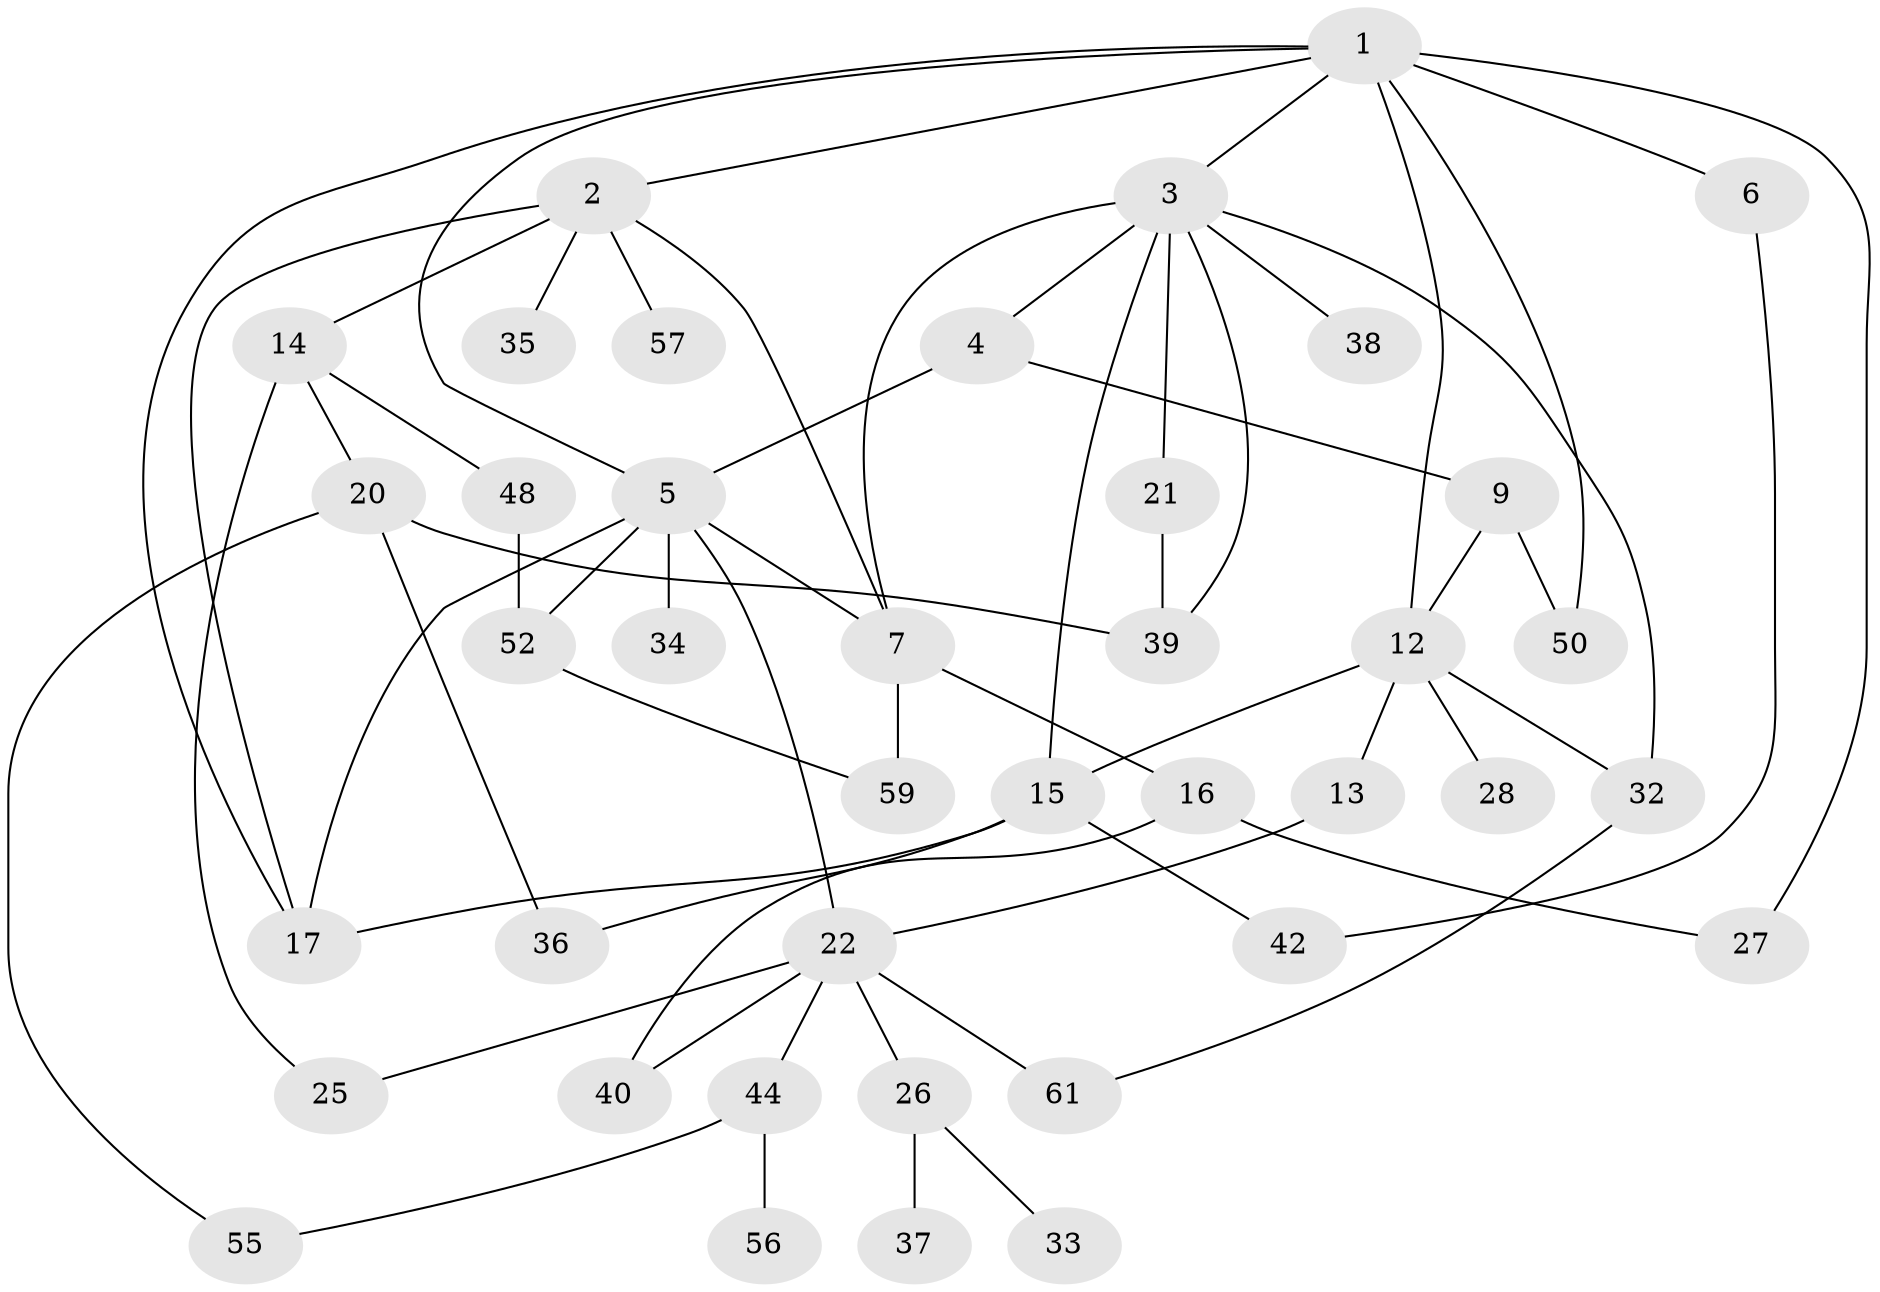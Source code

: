 // original degree distribution, {7: 0.06349206349206349, 6: 0.015873015873015872, 4: 0.1111111111111111, 3: 0.2222222222222222, 5: 0.031746031746031744, 1: 0.19047619047619047, 2: 0.36507936507936506}
// Generated by graph-tools (version 1.1) at 2025/10/02/27/25 16:10:55]
// undirected, 40 vertices, 61 edges
graph export_dot {
graph [start="1"]
  node [color=gray90,style=filled];
  1 [super="+43"];
  2 [super="+11"];
  3 [super="+8"];
  4 [super="+18"];
  5 [super="+29"];
  6 [super="+10"];
  7 [super="+53"];
  9;
  12 [super="+19"];
  13;
  14;
  15 [super="+49"];
  16 [super="+23"];
  17 [super="+47"];
  20 [super="+63"];
  21 [super="+24"];
  22 [super="+46"];
  25 [super="+30"];
  26 [super="+31"];
  27;
  28;
  32 [super="+45"];
  33 [super="+60"];
  34;
  35 [super="+41"];
  36 [super="+51"];
  37 [super="+62"];
  38;
  39 [super="+54"];
  40;
  42;
  44;
  48;
  50;
  52 [super="+58"];
  55;
  56;
  57;
  59;
  61;
  1 -- 2;
  1 -- 3;
  1 -- 6;
  1 -- 27;
  1 -- 17;
  1 -- 12;
  1 -- 50;
  1 -- 5;
  2 -- 14;
  2 -- 35;
  2 -- 57;
  2 -- 7;
  2 -- 17;
  3 -- 4 [weight=2];
  3 -- 7;
  3 -- 32;
  3 -- 39;
  3 -- 21;
  3 -- 38;
  3 -- 15;
  4 -- 5;
  4 -- 9;
  5 -- 17;
  5 -- 22;
  5 -- 34;
  5 -- 7;
  5 -- 52;
  6 -- 42;
  7 -- 16;
  7 -- 59;
  9 -- 12;
  9 -- 50;
  12 -- 13;
  12 -- 15;
  12 -- 28;
  12 -- 32;
  13 -- 22;
  14 -- 20;
  14 -- 25;
  14 -- 48;
  15 -- 17;
  15 -- 42;
  15 -- 36;
  16 -- 40;
  16 -- 27;
  20 -- 36;
  20 -- 39;
  20 -- 55;
  21 -- 39;
  22 -- 26;
  22 -- 44;
  22 -- 61 [weight=2];
  22 -- 40;
  22 -- 25;
  26 -- 33;
  26 -- 37;
  32 -- 61;
  44 -- 55;
  44 -- 56;
  48 -- 52;
  52 -- 59;
}
